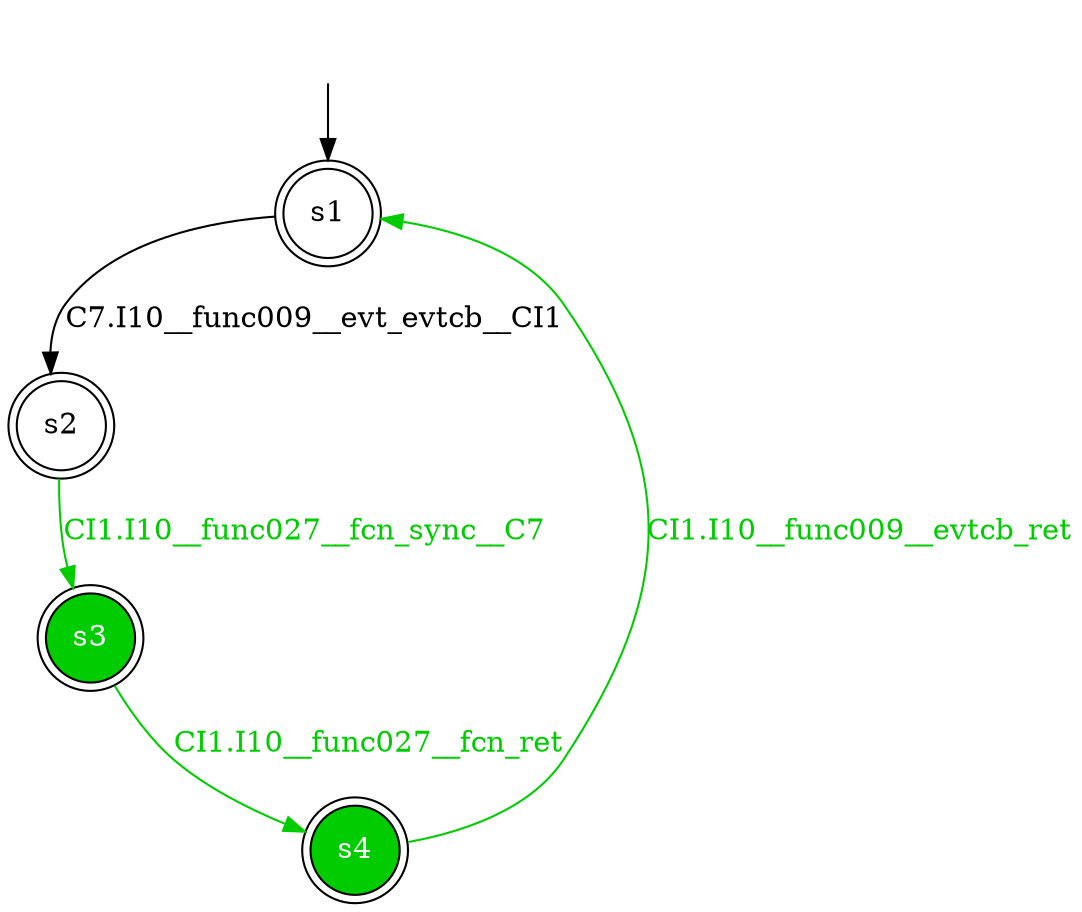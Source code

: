 digraph diffautomaton {
	1 [label=<s1> shape="doublecircle"];
	2 [label=<s2> shape="doublecircle"];
	3 [label=<s3> shape="doublecircle" fillcolor="#00cc00" fontcolor="#ffffff" style="filled"];
	4 [label=<s4> shape="doublecircle" fillcolor="#00cc00" fontcolor="#ffffff" style="filled"];
	__init1 [label=<> shape="none"];
	__init1 -> 1;
	1 -> 2 [label=<<font color="#000000">C7.I10__func009__evt_evtcb__CI1</font>> id="1-0-2"];
	2 -> 3 [label=<<font color="#00cc00">CI1.I10__func027__fcn_sync__C7</font>> color="#00cc00" id="2-0-3"];
	3 -> 4 [label=<<font color="#00cc00">CI1.I10__func027__fcn_ret</font>> color="#00cc00" id="3-0-4"];
	4 -> 1 [label=<<font color="#00cc00">CI1.I10__func009__evtcb_ret</font>> color="#00cc00" id="4-0-1"];
}
